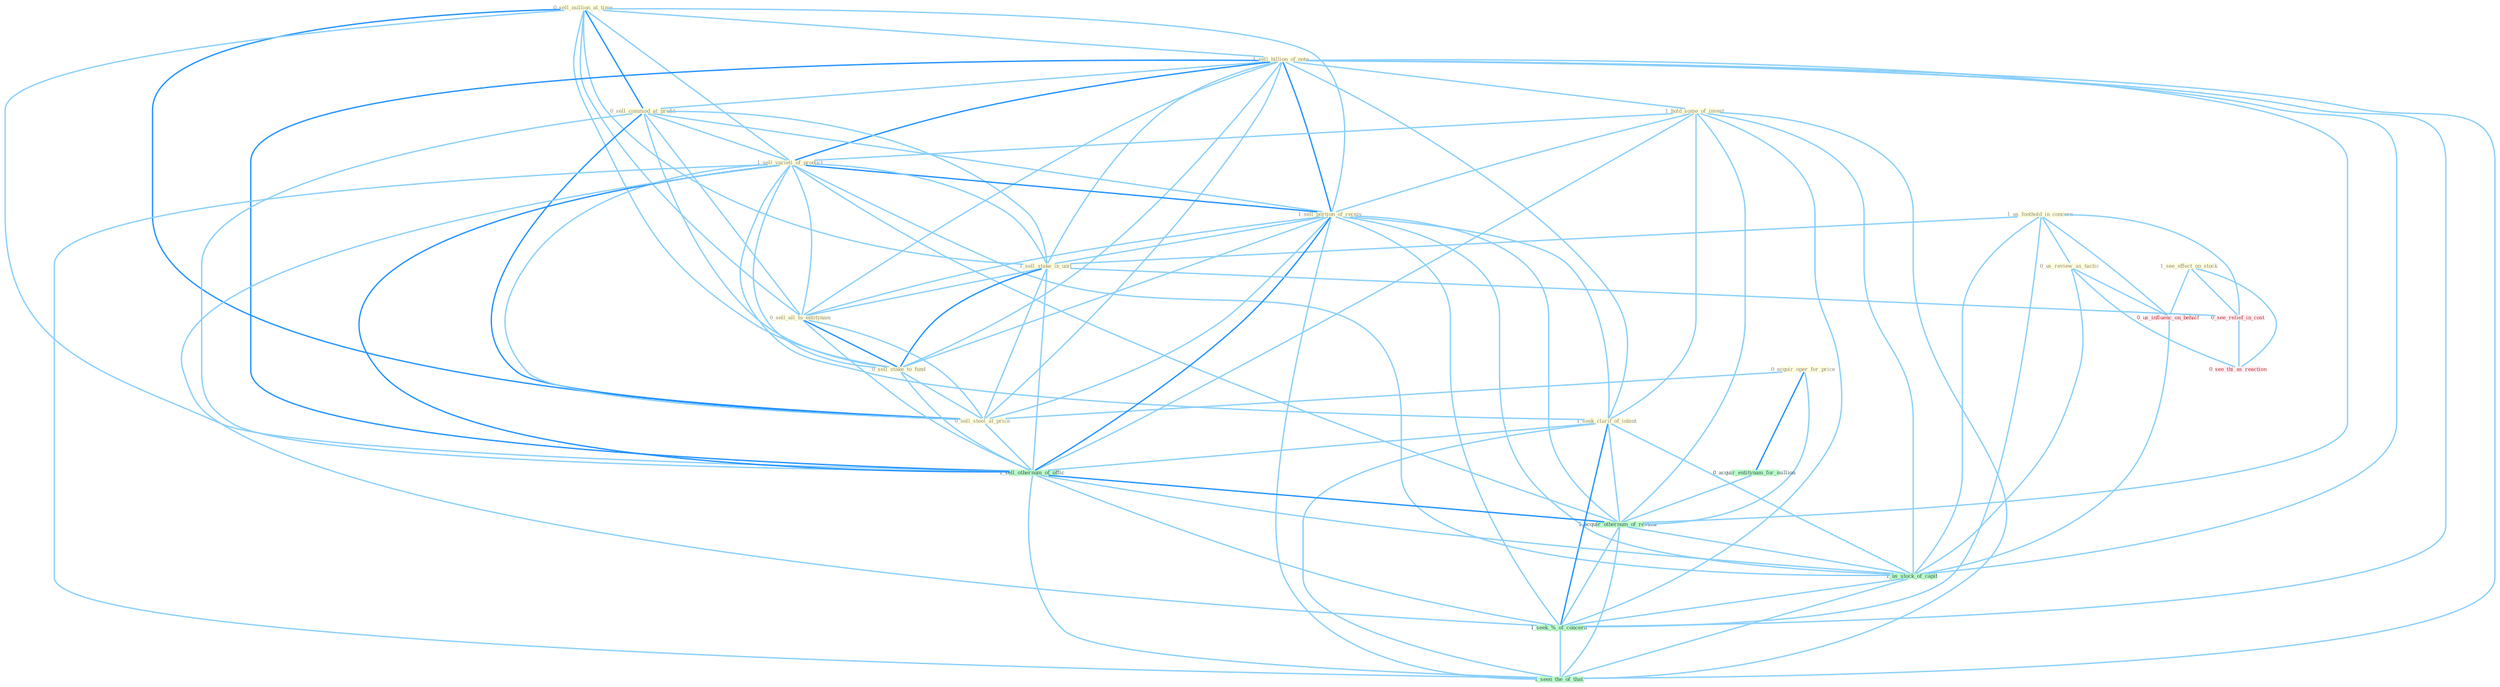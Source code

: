 Graph G{ 
    node
    [shape=polygon,style=filled,width=.5,height=.06,color="#BDFCC9",fixedsize=true,fontsize=4,
    fontcolor="#2f4f4f"];
    {node
    [color="#ffffe0", fontcolor="#8b7d6b"] "0_sell_million_at_time " "1_us_foothold_in_concern " "1_sell_billion_of_note " "0_sell_commod_at_profit " "0_acquir_oper_for_price " "1_hold_some_of_invest " "0_us_review_as_tactic " "1_see_effect_on_stock " "1_sell_varieti_of_product " "1_sell_portion_of_receiv " "1_seek_clarif_of_intent " "1_sell_stake_in_unit " "0_sell_all_to_entitynam " "0_sell_stake_to_fund " "0_sell_steel_at_price "}
{node [color="#fff0f5", fontcolor="#b22222"] "0_us_influenc_on_behalf " "0_see_relief_in_cost " "0_see_thi_as_reaction "}
edge [color="#B0E2FF"];

	"0_sell_million_at_time " -- "1_sell_billion_of_note " [w="1", color="#87cefa" ];
	"0_sell_million_at_time " -- "0_sell_commod_at_profit " [w="2", color="#1e90ff" , len=0.8];
	"0_sell_million_at_time " -- "1_sell_varieti_of_product " [w="1", color="#87cefa" ];
	"0_sell_million_at_time " -- "1_sell_portion_of_receiv " [w="1", color="#87cefa" ];
	"0_sell_million_at_time " -- "1_sell_stake_in_unit " [w="1", color="#87cefa" ];
	"0_sell_million_at_time " -- "0_sell_all_to_entitynam " [w="1", color="#87cefa" ];
	"0_sell_million_at_time " -- "0_sell_stake_to_fund " [w="1", color="#87cefa" ];
	"0_sell_million_at_time " -- "0_sell_steel_at_price " [w="2", color="#1e90ff" , len=0.8];
	"0_sell_million_at_time " -- "1_sell_othernum_of_offic " [w="1", color="#87cefa" ];
	"1_us_foothold_in_concern " -- "0_us_review_as_tactic " [w="1", color="#87cefa" ];
	"1_us_foothold_in_concern " -- "1_sell_stake_in_unit " [w="1", color="#87cefa" ];
	"1_us_foothold_in_concern " -- "0_us_influenc_on_behalf " [w="1", color="#87cefa" ];
	"1_us_foothold_in_concern " -- "0_see_relief_in_cost " [w="1", color="#87cefa" ];
	"1_us_foothold_in_concern " -- "1_us_stock_of_capit " [w="1", color="#87cefa" ];
	"1_us_foothold_in_concern " -- "1_seek_%_of_concern " [w="1", color="#87cefa" ];
	"1_sell_billion_of_note " -- "0_sell_commod_at_profit " [w="1", color="#87cefa" ];
	"1_sell_billion_of_note " -- "1_hold_some_of_invest " [w="1", color="#87cefa" ];
	"1_sell_billion_of_note " -- "1_sell_varieti_of_product " [w="2", color="#1e90ff" , len=0.8];
	"1_sell_billion_of_note " -- "1_sell_portion_of_receiv " [w="2", color="#1e90ff" , len=0.8];
	"1_sell_billion_of_note " -- "1_seek_clarif_of_intent " [w="1", color="#87cefa" ];
	"1_sell_billion_of_note " -- "1_sell_stake_in_unit " [w="1", color="#87cefa" ];
	"1_sell_billion_of_note " -- "0_sell_all_to_entitynam " [w="1", color="#87cefa" ];
	"1_sell_billion_of_note " -- "0_sell_stake_to_fund " [w="1", color="#87cefa" ];
	"1_sell_billion_of_note " -- "0_sell_steel_at_price " [w="1", color="#87cefa" ];
	"1_sell_billion_of_note " -- "1_sell_othernum_of_offic " [w="2", color="#1e90ff" , len=0.8];
	"1_sell_billion_of_note " -- "1_acquir_othernum_of_restaur " [w="1", color="#87cefa" ];
	"1_sell_billion_of_note " -- "1_us_stock_of_capit " [w="1", color="#87cefa" ];
	"1_sell_billion_of_note " -- "1_seek_%_of_concern " [w="1", color="#87cefa" ];
	"1_sell_billion_of_note " -- "1_seen_the_of_that " [w="1", color="#87cefa" ];
	"0_sell_commod_at_profit " -- "1_sell_varieti_of_product " [w="1", color="#87cefa" ];
	"0_sell_commod_at_profit " -- "1_sell_portion_of_receiv " [w="1", color="#87cefa" ];
	"0_sell_commod_at_profit " -- "1_sell_stake_in_unit " [w="1", color="#87cefa" ];
	"0_sell_commod_at_profit " -- "0_sell_all_to_entitynam " [w="1", color="#87cefa" ];
	"0_sell_commod_at_profit " -- "0_sell_stake_to_fund " [w="1", color="#87cefa" ];
	"0_sell_commod_at_profit " -- "0_sell_steel_at_price " [w="2", color="#1e90ff" , len=0.8];
	"0_sell_commod_at_profit " -- "1_sell_othernum_of_offic " [w="1", color="#87cefa" ];
	"0_acquir_oper_for_price " -- "0_sell_steel_at_price " [w="1", color="#87cefa" ];
	"0_acquir_oper_for_price " -- "0_acquir_entitynam_for_million " [w="2", color="#1e90ff" , len=0.8];
	"0_acquir_oper_for_price " -- "1_acquir_othernum_of_restaur " [w="1", color="#87cefa" ];
	"1_hold_some_of_invest " -- "1_sell_varieti_of_product " [w="1", color="#87cefa" ];
	"1_hold_some_of_invest " -- "1_sell_portion_of_receiv " [w="1", color="#87cefa" ];
	"1_hold_some_of_invest " -- "1_seek_clarif_of_intent " [w="1", color="#87cefa" ];
	"1_hold_some_of_invest " -- "1_sell_othernum_of_offic " [w="1", color="#87cefa" ];
	"1_hold_some_of_invest " -- "1_acquir_othernum_of_restaur " [w="1", color="#87cefa" ];
	"1_hold_some_of_invest " -- "1_us_stock_of_capit " [w="1", color="#87cefa" ];
	"1_hold_some_of_invest " -- "1_seek_%_of_concern " [w="1", color="#87cefa" ];
	"1_hold_some_of_invest " -- "1_seen_the_of_that " [w="1", color="#87cefa" ];
	"0_us_review_as_tactic " -- "0_us_influenc_on_behalf " [w="1", color="#87cefa" ];
	"0_us_review_as_tactic " -- "0_see_thi_as_reaction " [w="1", color="#87cefa" ];
	"0_us_review_as_tactic " -- "1_us_stock_of_capit " [w="1", color="#87cefa" ];
	"1_see_effect_on_stock " -- "0_us_influenc_on_behalf " [w="1", color="#87cefa" ];
	"1_see_effect_on_stock " -- "0_see_relief_in_cost " [w="1", color="#87cefa" ];
	"1_see_effect_on_stock " -- "0_see_thi_as_reaction " [w="1", color="#87cefa" ];
	"1_sell_varieti_of_product " -- "1_sell_portion_of_receiv " [w="2", color="#1e90ff" , len=0.8];
	"1_sell_varieti_of_product " -- "1_seek_clarif_of_intent " [w="1", color="#87cefa" ];
	"1_sell_varieti_of_product " -- "1_sell_stake_in_unit " [w="1", color="#87cefa" ];
	"1_sell_varieti_of_product " -- "0_sell_all_to_entitynam " [w="1", color="#87cefa" ];
	"1_sell_varieti_of_product " -- "0_sell_stake_to_fund " [w="1", color="#87cefa" ];
	"1_sell_varieti_of_product " -- "0_sell_steel_at_price " [w="1", color="#87cefa" ];
	"1_sell_varieti_of_product " -- "1_sell_othernum_of_offic " [w="2", color="#1e90ff" , len=0.8];
	"1_sell_varieti_of_product " -- "1_acquir_othernum_of_restaur " [w="1", color="#87cefa" ];
	"1_sell_varieti_of_product " -- "1_us_stock_of_capit " [w="1", color="#87cefa" ];
	"1_sell_varieti_of_product " -- "1_seek_%_of_concern " [w="1", color="#87cefa" ];
	"1_sell_varieti_of_product " -- "1_seen_the_of_that " [w="1", color="#87cefa" ];
	"1_sell_portion_of_receiv " -- "1_seek_clarif_of_intent " [w="1", color="#87cefa" ];
	"1_sell_portion_of_receiv " -- "1_sell_stake_in_unit " [w="1", color="#87cefa" ];
	"1_sell_portion_of_receiv " -- "0_sell_all_to_entitynam " [w="1", color="#87cefa" ];
	"1_sell_portion_of_receiv " -- "0_sell_stake_to_fund " [w="1", color="#87cefa" ];
	"1_sell_portion_of_receiv " -- "0_sell_steel_at_price " [w="1", color="#87cefa" ];
	"1_sell_portion_of_receiv " -- "1_sell_othernum_of_offic " [w="2", color="#1e90ff" , len=0.8];
	"1_sell_portion_of_receiv " -- "1_acquir_othernum_of_restaur " [w="1", color="#87cefa" ];
	"1_sell_portion_of_receiv " -- "1_us_stock_of_capit " [w="1", color="#87cefa" ];
	"1_sell_portion_of_receiv " -- "1_seek_%_of_concern " [w="1", color="#87cefa" ];
	"1_sell_portion_of_receiv " -- "1_seen_the_of_that " [w="1", color="#87cefa" ];
	"1_seek_clarif_of_intent " -- "1_sell_othernum_of_offic " [w="1", color="#87cefa" ];
	"1_seek_clarif_of_intent " -- "1_acquir_othernum_of_restaur " [w="1", color="#87cefa" ];
	"1_seek_clarif_of_intent " -- "1_us_stock_of_capit " [w="1", color="#87cefa" ];
	"1_seek_clarif_of_intent " -- "1_seek_%_of_concern " [w="2", color="#1e90ff" , len=0.8];
	"1_seek_clarif_of_intent " -- "1_seen_the_of_that " [w="1", color="#87cefa" ];
	"1_sell_stake_in_unit " -- "0_sell_all_to_entitynam " [w="1", color="#87cefa" ];
	"1_sell_stake_in_unit " -- "0_sell_stake_to_fund " [w="2", color="#1e90ff" , len=0.8];
	"1_sell_stake_in_unit " -- "0_sell_steel_at_price " [w="1", color="#87cefa" ];
	"1_sell_stake_in_unit " -- "1_sell_othernum_of_offic " [w="1", color="#87cefa" ];
	"1_sell_stake_in_unit " -- "0_see_relief_in_cost " [w="1", color="#87cefa" ];
	"0_sell_all_to_entitynam " -- "0_sell_stake_to_fund " [w="2", color="#1e90ff" , len=0.8];
	"0_sell_all_to_entitynam " -- "0_sell_steel_at_price " [w="1", color="#87cefa" ];
	"0_sell_all_to_entitynam " -- "1_sell_othernum_of_offic " [w="1", color="#87cefa" ];
	"0_sell_stake_to_fund " -- "0_sell_steel_at_price " [w="1", color="#87cefa" ];
	"0_sell_stake_to_fund " -- "1_sell_othernum_of_offic " [w="1", color="#87cefa" ];
	"0_sell_steel_at_price " -- "1_sell_othernum_of_offic " [w="1", color="#87cefa" ];
	"0_acquir_entitynam_for_million " -- "1_acquir_othernum_of_restaur " [w="1", color="#87cefa" ];
	"1_sell_othernum_of_offic " -- "1_acquir_othernum_of_restaur " [w="2", color="#1e90ff" , len=0.8];
	"1_sell_othernum_of_offic " -- "1_us_stock_of_capit " [w="1", color="#87cefa" ];
	"1_sell_othernum_of_offic " -- "1_seek_%_of_concern " [w="1", color="#87cefa" ];
	"1_sell_othernum_of_offic " -- "1_seen_the_of_that " [w="1", color="#87cefa" ];
	"0_us_influenc_on_behalf " -- "1_us_stock_of_capit " [w="1", color="#87cefa" ];
	"0_see_relief_in_cost " -- "0_see_thi_as_reaction " [w="1", color="#87cefa" ];
	"1_acquir_othernum_of_restaur " -- "1_us_stock_of_capit " [w="1", color="#87cefa" ];
	"1_acquir_othernum_of_restaur " -- "1_seek_%_of_concern " [w="1", color="#87cefa" ];
	"1_acquir_othernum_of_restaur " -- "1_seen_the_of_that " [w="1", color="#87cefa" ];
	"1_us_stock_of_capit " -- "1_seek_%_of_concern " [w="1", color="#87cefa" ];
	"1_us_stock_of_capit " -- "1_seen_the_of_that " [w="1", color="#87cefa" ];
	"1_seek_%_of_concern " -- "1_seen_the_of_that " [w="1", color="#87cefa" ];
}